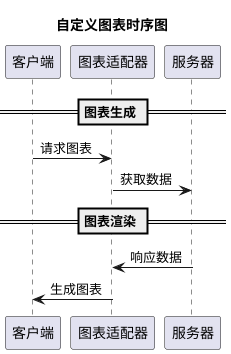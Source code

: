 @startuml
title 自定义图表时序图


== 图表生成 ==
客户端 -> 图表适配器 : 请求图表
图表适配器 -> 服务器 : 获取数据
== 图表渲染 ==
服务器 -> 图表适配器 : 响应数据
图表适配器 -> 客户端 : 生成图表


@enduml